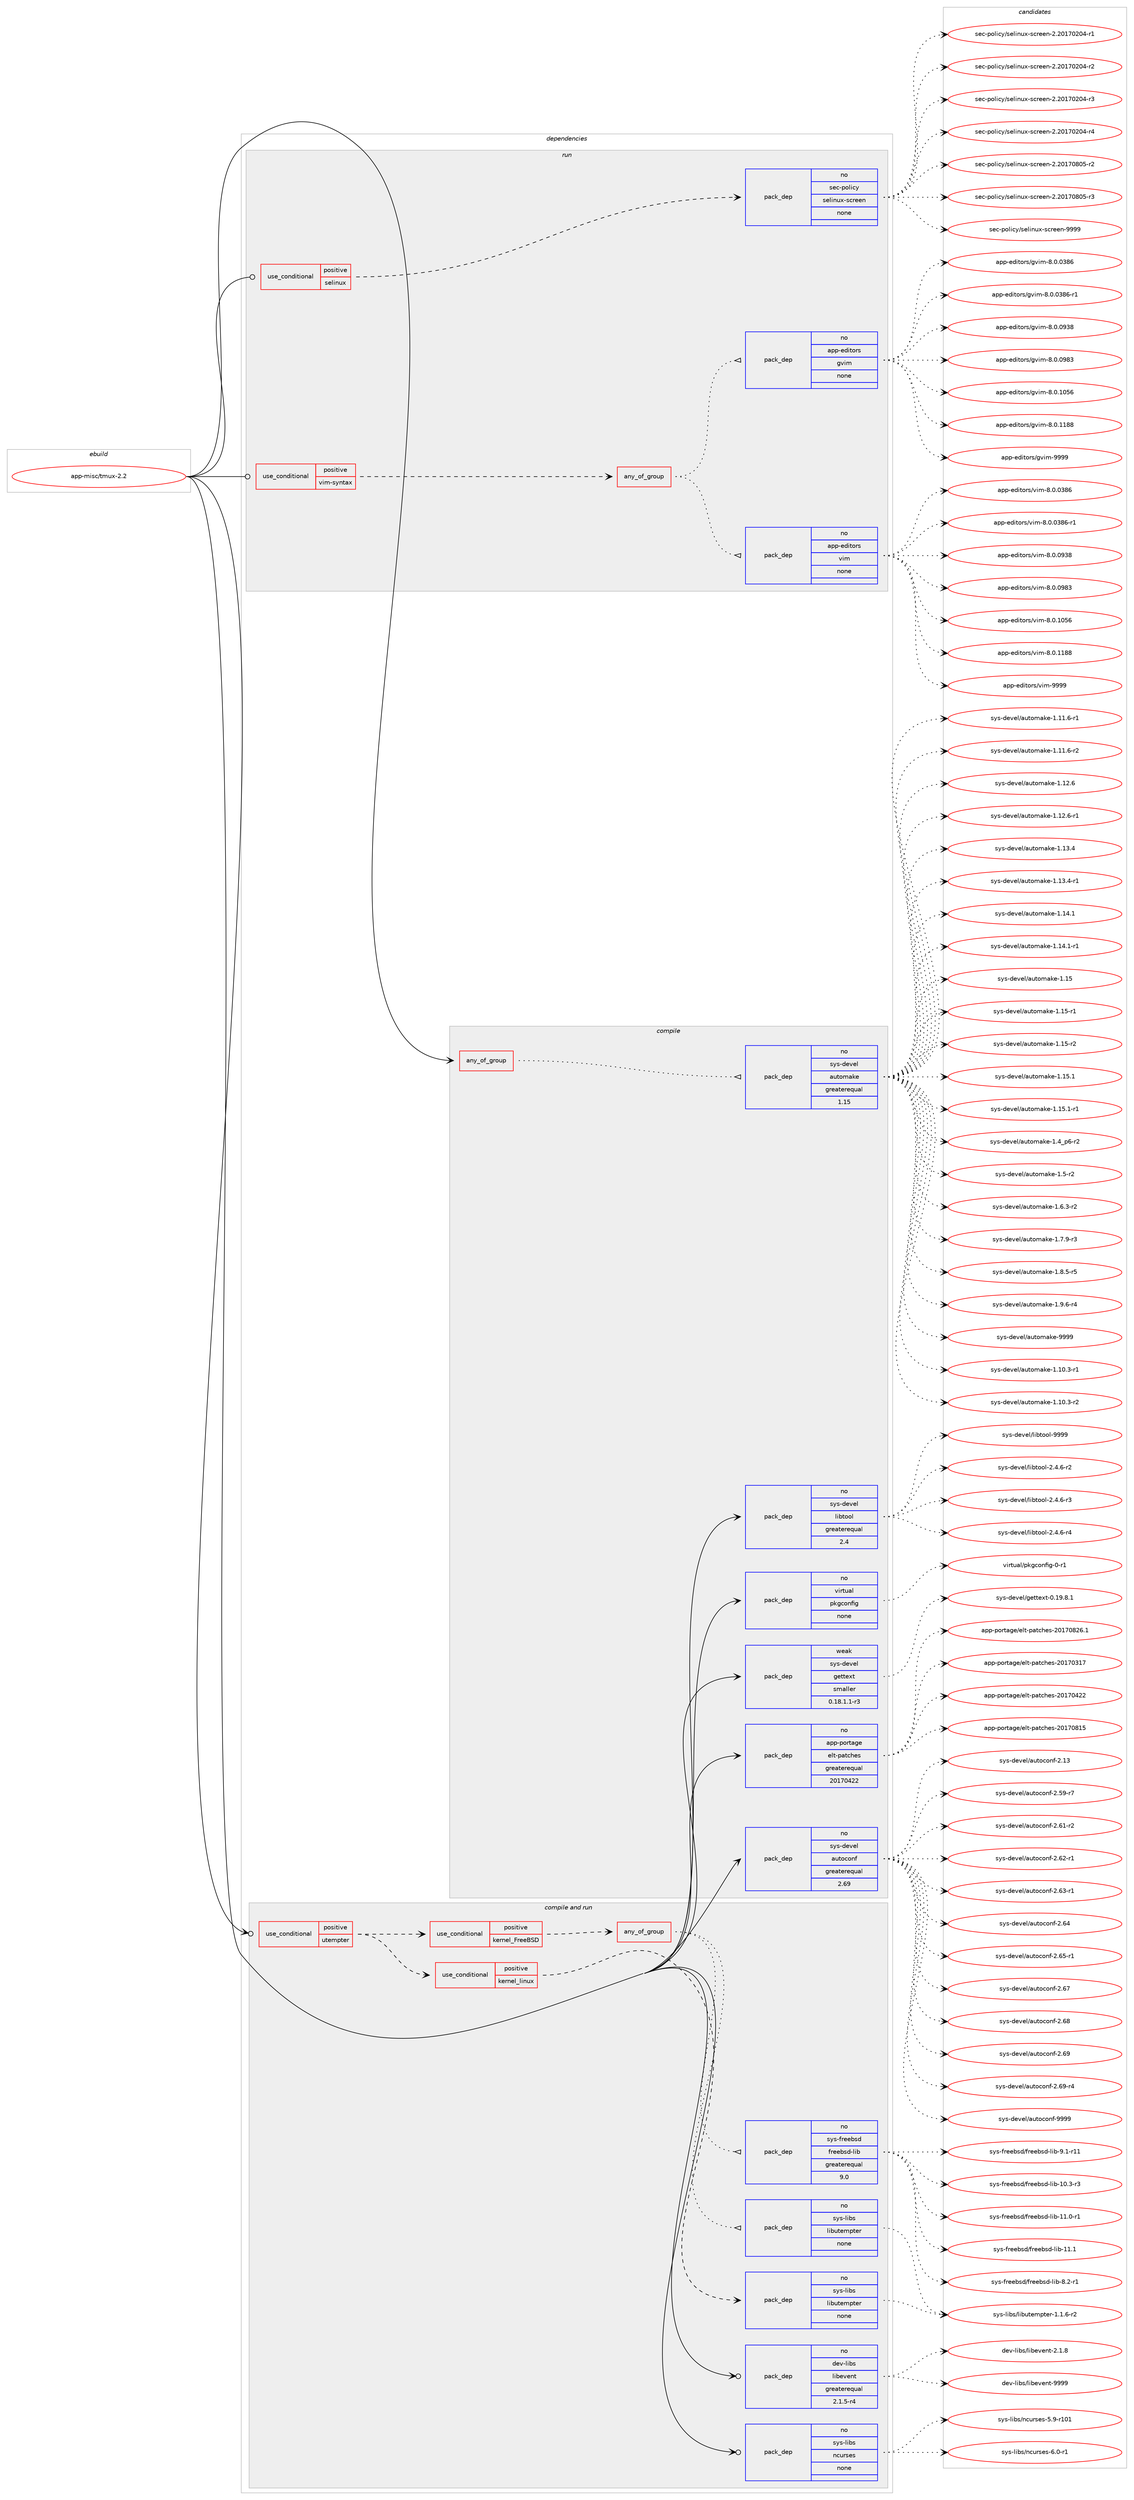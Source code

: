 digraph prolog {

# *************
# Graph options
# *************

newrank=true;
concentrate=true;
compound=true;
graph [rankdir=LR,fontname=Helvetica,fontsize=10,ranksep=1.5];#, ranksep=2.5, nodesep=0.2];
edge  [arrowhead=vee];
node  [fontname=Helvetica,fontsize=10];

# **********
# The ebuild
# **********

subgraph cluster_leftcol {
color=gray;
rank=same;
label=<<i>ebuild</i>>;
id [label="app-misc/tmux-2.2", color=red, width=4, href="../app-misc/tmux-2.2.svg"];
}

# ****************
# The dependencies
# ****************

subgraph cluster_midcol {
color=gray;
label=<<i>dependencies</i>>;
subgraph cluster_compile {
fillcolor="#eeeeee";
style=filled;
label=<<i>compile</i>>;
subgraph any785 {
dependency48125 [label=<<TABLE BORDER="0" CELLBORDER="1" CELLSPACING="0" CELLPADDING="4"><TR><TD CELLPADDING="10">any_of_group</TD></TR></TABLE>>, shape=none, color=red];subgraph pack34510 {
dependency48126 [label=<<TABLE BORDER="0" CELLBORDER="1" CELLSPACING="0" CELLPADDING="4" WIDTH="220"><TR><TD ROWSPAN="6" CELLPADDING="30">pack_dep</TD></TR><TR><TD WIDTH="110">no</TD></TR><TR><TD>sys-devel</TD></TR><TR><TD>automake</TD></TR><TR><TD>greaterequal</TD></TR><TR><TD>1.15</TD></TR></TABLE>>, shape=none, color=blue];
}
dependency48125:e -> dependency48126:w [weight=20,style="dotted",arrowhead="oinv"];
}
id:e -> dependency48125:w [weight=20,style="solid",arrowhead="vee"];
subgraph pack34511 {
dependency48127 [label=<<TABLE BORDER="0" CELLBORDER="1" CELLSPACING="0" CELLPADDING="4" WIDTH="220"><TR><TD ROWSPAN="6" CELLPADDING="30">pack_dep</TD></TR><TR><TD WIDTH="110">no</TD></TR><TR><TD>app-portage</TD></TR><TR><TD>elt-patches</TD></TR><TR><TD>greaterequal</TD></TR><TR><TD>20170422</TD></TR></TABLE>>, shape=none, color=blue];
}
id:e -> dependency48127:w [weight=20,style="solid",arrowhead="vee"];
subgraph pack34512 {
dependency48128 [label=<<TABLE BORDER="0" CELLBORDER="1" CELLSPACING="0" CELLPADDING="4" WIDTH="220"><TR><TD ROWSPAN="6" CELLPADDING="30">pack_dep</TD></TR><TR><TD WIDTH="110">no</TD></TR><TR><TD>sys-devel</TD></TR><TR><TD>autoconf</TD></TR><TR><TD>greaterequal</TD></TR><TR><TD>2.69</TD></TR></TABLE>>, shape=none, color=blue];
}
id:e -> dependency48128:w [weight=20,style="solid",arrowhead="vee"];
subgraph pack34513 {
dependency48129 [label=<<TABLE BORDER="0" CELLBORDER="1" CELLSPACING="0" CELLPADDING="4" WIDTH="220"><TR><TD ROWSPAN="6" CELLPADDING="30">pack_dep</TD></TR><TR><TD WIDTH="110">no</TD></TR><TR><TD>sys-devel</TD></TR><TR><TD>libtool</TD></TR><TR><TD>greaterequal</TD></TR><TR><TD>2.4</TD></TR></TABLE>>, shape=none, color=blue];
}
id:e -> dependency48129:w [weight=20,style="solid",arrowhead="vee"];
subgraph pack34514 {
dependency48130 [label=<<TABLE BORDER="0" CELLBORDER="1" CELLSPACING="0" CELLPADDING="4" WIDTH="220"><TR><TD ROWSPAN="6" CELLPADDING="30">pack_dep</TD></TR><TR><TD WIDTH="110">no</TD></TR><TR><TD>virtual</TD></TR><TR><TD>pkgconfig</TD></TR><TR><TD>none</TD></TR><TR><TD></TD></TR></TABLE>>, shape=none, color=blue];
}
id:e -> dependency48130:w [weight=20,style="solid",arrowhead="vee"];
subgraph pack34515 {
dependency48131 [label=<<TABLE BORDER="0" CELLBORDER="1" CELLSPACING="0" CELLPADDING="4" WIDTH="220"><TR><TD ROWSPAN="6" CELLPADDING="30">pack_dep</TD></TR><TR><TD WIDTH="110">weak</TD></TR><TR><TD>sys-devel</TD></TR><TR><TD>gettext</TD></TR><TR><TD>smaller</TD></TR><TR><TD>0.18.1.1-r3</TD></TR></TABLE>>, shape=none, color=blue];
}
id:e -> dependency48131:w [weight=20,style="solid",arrowhead="vee"];
}
subgraph cluster_compileandrun {
fillcolor="#eeeeee";
style=filled;
label=<<i>compile and run</i>>;
subgraph cond12809 {
dependency48132 [label=<<TABLE BORDER="0" CELLBORDER="1" CELLSPACING="0" CELLPADDING="4"><TR><TD ROWSPAN="3" CELLPADDING="10">use_conditional</TD></TR><TR><TD>positive</TD></TR><TR><TD>utempter</TD></TR></TABLE>>, shape=none, color=red];
subgraph cond12810 {
dependency48133 [label=<<TABLE BORDER="0" CELLBORDER="1" CELLSPACING="0" CELLPADDING="4"><TR><TD ROWSPAN="3" CELLPADDING="10">use_conditional</TD></TR><TR><TD>positive</TD></TR><TR><TD>kernel_linux</TD></TR></TABLE>>, shape=none, color=red];
subgraph pack34516 {
dependency48134 [label=<<TABLE BORDER="0" CELLBORDER="1" CELLSPACING="0" CELLPADDING="4" WIDTH="220"><TR><TD ROWSPAN="6" CELLPADDING="30">pack_dep</TD></TR><TR><TD WIDTH="110">no</TD></TR><TR><TD>sys-libs</TD></TR><TR><TD>libutempter</TD></TR><TR><TD>none</TD></TR><TR><TD></TD></TR></TABLE>>, shape=none, color=blue];
}
dependency48133:e -> dependency48134:w [weight=20,style="dashed",arrowhead="vee"];
}
dependency48132:e -> dependency48133:w [weight=20,style="dashed",arrowhead="vee"];
subgraph cond12811 {
dependency48135 [label=<<TABLE BORDER="0" CELLBORDER="1" CELLSPACING="0" CELLPADDING="4"><TR><TD ROWSPAN="3" CELLPADDING="10">use_conditional</TD></TR><TR><TD>positive</TD></TR><TR><TD>kernel_FreeBSD</TD></TR></TABLE>>, shape=none, color=red];
subgraph any786 {
dependency48136 [label=<<TABLE BORDER="0" CELLBORDER="1" CELLSPACING="0" CELLPADDING="4"><TR><TD CELLPADDING="10">any_of_group</TD></TR></TABLE>>, shape=none, color=red];subgraph pack34517 {
dependency48137 [label=<<TABLE BORDER="0" CELLBORDER="1" CELLSPACING="0" CELLPADDING="4" WIDTH="220"><TR><TD ROWSPAN="6" CELLPADDING="30">pack_dep</TD></TR><TR><TD WIDTH="110">no</TD></TR><TR><TD>sys-freebsd</TD></TR><TR><TD>freebsd-lib</TD></TR><TR><TD>greaterequal</TD></TR><TR><TD>9.0</TD></TR></TABLE>>, shape=none, color=blue];
}
dependency48136:e -> dependency48137:w [weight=20,style="dotted",arrowhead="oinv"];
subgraph pack34518 {
dependency48138 [label=<<TABLE BORDER="0" CELLBORDER="1" CELLSPACING="0" CELLPADDING="4" WIDTH="220"><TR><TD ROWSPAN="6" CELLPADDING="30">pack_dep</TD></TR><TR><TD WIDTH="110">no</TD></TR><TR><TD>sys-libs</TD></TR><TR><TD>libutempter</TD></TR><TR><TD>none</TD></TR><TR><TD></TD></TR></TABLE>>, shape=none, color=blue];
}
dependency48136:e -> dependency48138:w [weight=20,style="dotted",arrowhead="oinv"];
}
dependency48135:e -> dependency48136:w [weight=20,style="dashed",arrowhead="vee"];
}
dependency48132:e -> dependency48135:w [weight=20,style="dashed",arrowhead="vee"];
}
id:e -> dependency48132:w [weight=20,style="solid",arrowhead="odotvee"];
subgraph pack34519 {
dependency48139 [label=<<TABLE BORDER="0" CELLBORDER="1" CELLSPACING="0" CELLPADDING="4" WIDTH="220"><TR><TD ROWSPAN="6" CELLPADDING="30">pack_dep</TD></TR><TR><TD WIDTH="110">no</TD></TR><TR><TD>dev-libs</TD></TR><TR><TD>libevent</TD></TR><TR><TD>greaterequal</TD></TR><TR><TD>2.1.5-r4</TD></TR></TABLE>>, shape=none, color=blue];
}
id:e -> dependency48139:w [weight=20,style="solid",arrowhead="odotvee"];
subgraph pack34520 {
dependency48140 [label=<<TABLE BORDER="0" CELLBORDER="1" CELLSPACING="0" CELLPADDING="4" WIDTH="220"><TR><TD ROWSPAN="6" CELLPADDING="30">pack_dep</TD></TR><TR><TD WIDTH="110">no</TD></TR><TR><TD>sys-libs</TD></TR><TR><TD>ncurses</TD></TR><TR><TD>none</TD></TR><TR><TD></TD></TR></TABLE>>, shape=none, color=blue];
}
id:e -> dependency48140:w [weight=20,style="solid",arrowhead="odotvee"];
}
subgraph cluster_run {
fillcolor="#eeeeee";
style=filled;
label=<<i>run</i>>;
subgraph cond12812 {
dependency48141 [label=<<TABLE BORDER="0" CELLBORDER="1" CELLSPACING="0" CELLPADDING="4"><TR><TD ROWSPAN="3" CELLPADDING="10">use_conditional</TD></TR><TR><TD>positive</TD></TR><TR><TD>selinux</TD></TR></TABLE>>, shape=none, color=red];
subgraph pack34521 {
dependency48142 [label=<<TABLE BORDER="0" CELLBORDER="1" CELLSPACING="0" CELLPADDING="4" WIDTH="220"><TR><TD ROWSPAN="6" CELLPADDING="30">pack_dep</TD></TR><TR><TD WIDTH="110">no</TD></TR><TR><TD>sec-policy</TD></TR><TR><TD>selinux-screen</TD></TR><TR><TD>none</TD></TR><TR><TD></TD></TR></TABLE>>, shape=none, color=blue];
}
dependency48141:e -> dependency48142:w [weight=20,style="dashed",arrowhead="vee"];
}
id:e -> dependency48141:w [weight=20,style="solid",arrowhead="odot"];
subgraph cond12813 {
dependency48143 [label=<<TABLE BORDER="0" CELLBORDER="1" CELLSPACING="0" CELLPADDING="4"><TR><TD ROWSPAN="3" CELLPADDING="10">use_conditional</TD></TR><TR><TD>positive</TD></TR><TR><TD>vim-syntax</TD></TR></TABLE>>, shape=none, color=red];
subgraph any787 {
dependency48144 [label=<<TABLE BORDER="0" CELLBORDER="1" CELLSPACING="0" CELLPADDING="4"><TR><TD CELLPADDING="10">any_of_group</TD></TR></TABLE>>, shape=none, color=red];subgraph pack34522 {
dependency48145 [label=<<TABLE BORDER="0" CELLBORDER="1" CELLSPACING="0" CELLPADDING="4" WIDTH="220"><TR><TD ROWSPAN="6" CELLPADDING="30">pack_dep</TD></TR><TR><TD WIDTH="110">no</TD></TR><TR><TD>app-editors</TD></TR><TR><TD>vim</TD></TR><TR><TD>none</TD></TR><TR><TD></TD></TR></TABLE>>, shape=none, color=blue];
}
dependency48144:e -> dependency48145:w [weight=20,style="dotted",arrowhead="oinv"];
subgraph pack34523 {
dependency48146 [label=<<TABLE BORDER="0" CELLBORDER="1" CELLSPACING="0" CELLPADDING="4" WIDTH="220"><TR><TD ROWSPAN="6" CELLPADDING="30">pack_dep</TD></TR><TR><TD WIDTH="110">no</TD></TR><TR><TD>app-editors</TD></TR><TR><TD>gvim</TD></TR><TR><TD>none</TD></TR><TR><TD></TD></TR></TABLE>>, shape=none, color=blue];
}
dependency48144:e -> dependency48146:w [weight=20,style="dotted",arrowhead="oinv"];
}
dependency48143:e -> dependency48144:w [weight=20,style="dashed",arrowhead="vee"];
}
id:e -> dependency48143:w [weight=20,style="solid",arrowhead="odot"];
}
}

# **************
# The candidates
# **************

subgraph cluster_choices {
rank=same;
color=gray;
label=<<i>candidates</i>>;

subgraph choice34510 {
color=black;
nodesep=1;
choice11512111545100101118101108479711711611110997107101454946494846514511449 [label="sys-devel/automake-1.10.3-r1", color=red, width=4,href="../sys-devel/automake-1.10.3-r1.svg"];
choice11512111545100101118101108479711711611110997107101454946494846514511450 [label="sys-devel/automake-1.10.3-r2", color=red, width=4,href="../sys-devel/automake-1.10.3-r2.svg"];
choice11512111545100101118101108479711711611110997107101454946494946544511449 [label="sys-devel/automake-1.11.6-r1", color=red, width=4,href="../sys-devel/automake-1.11.6-r1.svg"];
choice11512111545100101118101108479711711611110997107101454946494946544511450 [label="sys-devel/automake-1.11.6-r2", color=red, width=4,href="../sys-devel/automake-1.11.6-r2.svg"];
choice1151211154510010111810110847971171161111099710710145494649504654 [label="sys-devel/automake-1.12.6", color=red, width=4,href="../sys-devel/automake-1.12.6.svg"];
choice11512111545100101118101108479711711611110997107101454946495046544511449 [label="sys-devel/automake-1.12.6-r1", color=red, width=4,href="../sys-devel/automake-1.12.6-r1.svg"];
choice1151211154510010111810110847971171161111099710710145494649514652 [label="sys-devel/automake-1.13.4", color=red, width=4,href="../sys-devel/automake-1.13.4.svg"];
choice11512111545100101118101108479711711611110997107101454946495146524511449 [label="sys-devel/automake-1.13.4-r1", color=red, width=4,href="../sys-devel/automake-1.13.4-r1.svg"];
choice1151211154510010111810110847971171161111099710710145494649524649 [label="sys-devel/automake-1.14.1", color=red, width=4,href="../sys-devel/automake-1.14.1.svg"];
choice11512111545100101118101108479711711611110997107101454946495246494511449 [label="sys-devel/automake-1.14.1-r1", color=red, width=4,href="../sys-devel/automake-1.14.1-r1.svg"];
choice115121115451001011181011084797117116111109971071014549464953 [label="sys-devel/automake-1.15", color=red, width=4,href="../sys-devel/automake-1.15.svg"];
choice1151211154510010111810110847971171161111099710710145494649534511449 [label="sys-devel/automake-1.15-r1", color=red, width=4,href="../sys-devel/automake-1.15-r1.svg"];
choice1151211154510010111810110847971171161111099710710145494649534511450 [label="sys-devel/automake-1.15-r2", color=red, width=4,href="../sys-devel/automake-1.15-r2.svg"];
choice1151211154510010111810110847971171161111099710710145494649534649 [label="sys-devel/automake-1.15.1", color=red, width=4,href="../sys-devel/automake-1.15.1.svg"];
choice11512111545100101118101108479711711611110997107101454946495346494511449 [label="sys-devel/automake-1.15.1-r1", color=red, width=4,href="../sys-devel/automake-1.15.1-r1.svg"];
choice115121115451001011181011084797117116111109971071014549465295112544511450 [label="sys-devel/automake-1.4_p6-r2", color=red, width=4,href="../sys-devel/automake-1.4_p6-r2.svg"];
choice11512111545100101118101108479711711611110997107101454946534511450 [label="sys-devel/automake-1.5-r2", color=red, width=4,href="../sys-devel/automake-1.5-r2.svg"];
choice115121115451001011181011084797117116111109971071014549465446514511450 [label="sys-devel/automake-1.6.3-r2", color=red, width=4,href="../sys-devel/automake-1.6.3-r2.svg"];
choice115121115451001011181011084797117116111109971071014549465546574511451 [label="sys-devel/automake-1.7.9-r3", color=red, width=4,href="../sys-devel/automake-1.7.9-r3.svg"];
choice115121115451001011181011084797117116111109971071014549465646534511453 [label="sys-devel/automake-1.8.5-r5", color=red, width=4,href="../sys-devel/automake-1.8.5-r5.svg"];
choice115121115451001011181011084797117116111109971071014549465746544511452 [label="sys-devel/automake-1.9.6-r4", color=red, width=4,href="../sys-devel/automake-1.9.6-r4.svg"];
choice115121115451001011181011084797117116111109971071014557575757 [label="sys-devel/automake-9999", color=red, width=4,href="../sys-devel/automake-9999.svg"];
dependency48126:e -> choice11512111545100101118101108479711711611110997107101454946494846514511449:w [style=dotted,weight="100"];
dependency48126:e -> choice11512111545100101118101108479711711611110997107101454946494846514511450:w [style=dotted,weight="100"];
dependency48126:e -> choice11512111545100101118101108479711711611110997107101454946494946544511449:w [style=dotted,weight="100"];
dependency48126:e -> choice11512111545100101118101108479711711611110997107101454946494946544511450:w [style=dotted,weight="100"];
dependency48126:e -> choice1151211154510010111810110847971171161111099710710145494649504654:w [style=dotted,weight="100"];
dependency48126:e -> choice11512111545100101118101108479711711611110997107101454946495046544511449:w [style=dotted,weight="100"];
dependency48126:e -> choice1151211154510010111810110847971171161111099710710145494649514652:w [style=dotted,weight="100"];
dependency48126:e -> choice11512111545100101118101108479711711611110997107101454946495146524511449:w [style=dotted,weight="100"];
dependency48126:e -> choice1151211154510010111810110847971171161111099710710145494649524649:w [style=dotted,weight="100"];
dependency48126:e -> choice11512111545100101118101108479711711611110997107101454946495246494511449:w [style=dotted,weight="100"];
dependency48126:e -> choice115121115451001011181011084797117116111109971071014549464953:w [style=dotted,weight="100"];
dependency48126:e -> choice1151211154510010111810110847971171161111099710710145494649534511449:w [style=dotted,weight="100"];
dependency48126:e -> choice1151211154510010111810110847971171161111099710710145494649534511450:w [style=dotted,weight="100"];
dependency48126:e -> choice1151211154510010111810110847971171161111099710710145494649534649:w [style=dotted,weight="100"];
dependency48126:e -> choice11512111545100101118101108479711711611110997107101454946495346494511449:w [style=dotted,weight="100"];
dependency48126:e -> choice115121115451001011181011084797117116111109971071014549465295112544511450:w [style=dotted,weight="100"];
dependency48126:e -> choice11512111545100101118101108479711711611110997107101454946534511450:w [style=dotted,weight="100"];
dependency48126:e -> choice115121115451001011181011084797117116111109971071014549465446514511450:w [style=dotted,weight="100"];
dependency48126:e -> choice115121115451001011181011084797117116111109971071014549465546574511451:w [style=dotted,weight="100"];
dependency48126:e -> choice115121115451001011181011084797117116111109971071014549465646534511453:w [style=dotted,weight="100"];
dependency48126:e -> choice115121115451001011181011084797117116111109971071014549465746544511452:w [style=dotted,weight="100"];
dependency48126:e -> choice115121115451001011181011084797117116111109971071014557575757:w [style=dotted,weight="100"];
}
subgraph choice34511 {
color=black;
nodesep=1;
choice97112112451121111141169710310147101108116451129711699104101115455048495548514955 [label="app-portage/elt-patches-20170317", color=red, width=4,href="../app-portage/elt-patches-20170317.svg"];
choice97112112451121111141169710310147101108116451129711699104101115455048495548525050 [label="app-portage/elt-patches-20170422", color=red, width=4,href="../app-portage/elt-patches-20170422.svg"];
choice97112112451121111141169710310147101108116451129711699104101115455048495548564953 [label="app-portage/elt-patches-20170815", color=red, width=4,href="../app-portage/elt-patches-20170815.svg"];
choice971121124511211111411697103101471011081164511297116991041011154550484955485650544649 [label="app-portage/elt-patches-20170826.1", color=red, width=4,href="../app-portage/elt-patches-20170826.1.svg"];
dependency48127:e -> choice97112112451121111141169710310147101108116451129711699104101115455048495548514955:w [style=dotted,weight="100"];
dependency48127:e -> choice97112112451121111141169710310147101108116451129711699104101115455048495548525050:w [style=dotted,weight="100"];
dependency48127:e -> choice97112112451121111141169710310147101108116451129711699104101115455048495548564953:w [style=dotted,weight="100"];
dependency48127:e -> choice971121124511211111411697103101471011081164511297116991041011154550484955485650544649:w [style=dotted,weight="100"];
}
subgraph choice34512 {
color=black;
nodesep=1;
choice115121115451001011181011084797117116111991111101024550464951 [label="sys-devel/autoconf-2.13", color=red, width=4,href="../sys-devel/autoconf-2.13.svg"];
choice1151211154510010111810110847971171161119911111010245504653574511455 [label="sys-devel/autoconf-2.59-r7", color=red, width=4,href="../sys-devel/autoconf-2.59-r7.svg"];
choice1151211154510010111810110847971171161119911111010245504654494511450 [label="sys-devel/autoconf-2.61-r2", color=red, width=4,href="../sys-devel/autoconf-2.61-r2.svg"];
choice1151211154510010111810110847971171161119911111010245504654504511449 [label="sys-devel/autoconf-2.62-r1", color=red, width=4,href="../sys-devel/autoconf-2.62-r1.svg"];
choice1151211154510010111810110847971171161119911111010245504654514511449 [label="sys-devel/autoconf-2.63-r1", color=red, width=4,href="../sys-devel/autoconf-2.63-r1.svg"];
choice115121115451001011181011084797117116111991111101024550465452 [label="sys-devel/autoconf-2.64", color=red, width=4,href="../sys-devel/autoconf-2.64.svg"];
choice1151211154510010111810110847971171161119911111010245504654534511449 [label="sys-devel/autoconf-2.65-r1", color=red, width=4,href="../sys-devel/autoconf-2.65-r1.svg"];
choice115121115451001011181011084797117116111991111101024550465455 [label="sys-devel/autoconf-2.67", color=red, width=4,href="../sys-devel/autoconf-2.67.svg"];
choice115121115451001011181011084797117116111991111101024550465456 [label="sys-devel/autoconf-2.68", color=red, width=4,href="../sys-devel/autoconf-2.68.svg"];
choice115121115451001011181011084797117116111991111101024550465457 [label="sys-devel/autoconf-2.69", color=red, width=4,href="../sys-devel/autoconf-2.69.svg"];
choice1151211154510010111810110847971171161119911111010245504654574511452 [label="sys-devel/autoconf-2.69-r4", color=red, width=4,href="../sys-devel/autoconf-2.69-r4.svg"];
choice115121115451001011181011084797117116111991111101024557575757 [label="sys-devel/autoconf-9999", color=red, width=4,href="../sys-devel/autoconf-9999.svg"];
dependency48128:e -> choice115121115451001011181011084797117116111991111101024550464951:w [style=dotted,weight="100"];
dependency48128:e -> choice1151211154510010111810110847971171161119911111010245504653574511455:w [style=dotted,weight="100"];
dependency48128:e -> choice1151211154510010111810110847971171161119911111010245504654494511450:w [style=dotted,weight="100"];
dependency48128:e -> choice1151211154510010111810110847971171161119911111010245504654504511449:w [style=dotted,weight="100"];
dependency48128:e -> choice1151211154510010111810110847971171161119911111010245504654514511449:w [style=dotted,weight="100"];
dependency48128:e -> choice115121115451001011181011084797117116111991111101024550465452:w [style=dotted,weight="100"];
dependency48128:e -> choice1151211154510010111810110847971171161119911111010245504654534511449:w [style=dotted,weight="100"];
dependency48128:e -> choice115121115451001011181011084797117116111991111101024550465455:w [style=dotted,weight="100"];
dependency48128:e -> choice115121115451001011181011084797117116111991111101024550465456:w [style=dotted,weight="100"];
dependency48128:e -> choice115121115451001011181011084797117116111991111101024550465457:w [style=dotted,weight="100"];
dependency48128:e -> choice1151211154510010111810110847971171161119911111010245504654574511452:w [style=dotted,weight="100"];
dependency48128:e -> choice115121115451001011181011084797117116111991111101024557575757:w [style=dotted,weight="100"];
}
subgraph choice34513 {
color=black;
nodesep=1;
choice1151211154510010111810110847108105981161111111084550465246544511450 [label="sys-devel/libtool-2.4.6-r2", color=red, width=4,href="../sys-devel/libtool-2.4.6-r2.svg"];
choice1151211154510010111810110847108105981161111111084550465246544511451 [label="sys-devel/libtool-2.4.6-r3", color=red, width=4,href="../sys-devel/libtool-2.4.6-r3.svg"];
choice1151211154510010111810110847108105981161111111084550465246544511452 [label="sys-devel/libtool-2.4.6-r4", color=red, width=4,href="../sys-devel/libtool-2.4.6-r4.svg"];
choice1151211154510010111810110847108105981161111111084557575757 [label="sys-devel/libtool-9999", color=red, width=4,href="../sys-devel/libtool-9999.svg"];
dependency48129:e -> choice1151211154510010111810110847108105981161111111084550465246544511450:w [style=dotted,weight="100"];
dependency48129:e -> choice1151211154510010111810110847108105981161111111084550465246544511451:w [style=dotted,weight="100"];
dependency48129:e -> choice1151211154510010111810110847108105981161111111084550465246544511452:w [style=dotted,weight="100"];
dependency48129:e -> choice1151211154510010111810110847108105981161111111084557575757:w [style=dotted,weight="100"];
}
subgraph choice34514 {
color=black;
nodesep=1;
choice11810511411611797108471121071039911111010210510345484511449 [label="virtual/pkgconfig-0-r1", color=red, width=4,href="../virtual/pkgconfig-0-r1.svg"];
dependency48130:e -> choice11810511411611797108471121071039911111010210510345484511449:w [style=dotted,weight="100"];
}
subgraph choice34515 {
color=black;
nodesep=1;
choice1151211154510010111810110847103101116116101120116454846495746564649 [label="sys-devel/gettext-0.19.8.1", color=red, width=4,href="../sys-devel/gettext-0.19.8.1.svg"];
dependency48131:e -> choice1151211154510010111810110847103101116116101120116454846495746564649:w [style=dotted,weight="100"];
}
subgraph choice34516 {
color=black;
nodesep=1;
choice115121115451081059811547108105981171161011091121161011144549464946544511450 [label="sys-libs/libutempter-1.1.6-r2", color=red, width=4,href="../sys-libs/libutempter-1.1.6-r2.svg"];
dependency48134:e -> choice115121115451081059811547108105981171161011091121161011144549464946544511450:w [style=dotted,weight="100"];
}
subgraph choice34517 {
color=black;
nodesep=1;
choice11512111545102114101101981151004710211410110198115100451081059845494846514511451 [label="sys-freebsd/freebsd-lib-10.3-r3", color=red, width=4,href="../sys-freebsd/freebsd-lib-10.3-r3.svg"];
choice11512111545102114101101981151004710211410110198115100451081059845494946484511449 [label="sys-freebsd/freebsd-lib-11.0-r1", color=red, width=4,href="../sys-freebsd/freebsd-lib-11.0-r1.svg"];
choice1151211154510211410110198115100471021141011019811510045108105984549494649 [label="sys-freebsd/freebsd-lib-11.1", color=red, width=4,href="../sys-freebsd/freebsd-lib-11.1.svg"];
choice115121115451021141011019811510047102114101101981151004510810598455646504511449 [label="sys-freebsd/freebsd-lib-8.2-r1", color=red, width=4,href="../sys-freebsd/freebsd-lib-8.2-r1.svg"];
choice11512111545102114101101981151004710211410110198115100451081059845574649451144949 [label="sys-freebsd/freebsd-lib-9.1-r11", color=red, width=4,href="../sys-freebsd/freebsd-lib-9.1-r11.svg"];
dependency48137:e -> choice11512111545102114101101981151004710211410110198115100451081059845494846514511451:w [style=dotted,weight="100"];
dependency48137:e -> choice11512111545102114101101981151004710211410110198115100451081059845494946484511449:w [style=dotted,weight="100"];
dependency48137:e -> choice1151211154510211410110198115100471021141011019811510045108105984549494649:w [style=dotted,weight="100"];
dependency48137:e -> choice115121115451021141011019811510047102114101101981151004510810598455646504511449:w [style=dotted,weight="100"];
dependency48137:e -> choice11512111545102114101101981151004710211410110198115100451081059845574649451144949:w [style=dotted,weight="100"];
}
subgraph choice34518 {
color=black;
nodesep=1;
choice115121115451081059811547108105981171161011091121161011144549464946544511450 [label="sys-libs/libutempter-1.1.6-r2", color=red, width=4,href="../sys-libs/libutempter-1.1.6-r2.svg"];
dependency48138:e -> choice115121115451081059811547108105981171161011091121161011144549464946544511450:w [style=dotted,weight="100"];
}
subgraph choice34519 {
color=black;
nodesep=1;
choice10010111845108105981154710810598101118101110116455046494656 [label="dev-libs/libevent-2.1.8", color=red, width=4,href="../dev-libs/libevent-2.1.8.svg"];
choice100101118451081059811547108105981011181011101164557575757 [label="dev-libs/libevent-9999", color=red, width=4,href="../dev-libs/libevent-9999.svg"];
dependency48139:e -> choice10010111845108105981154710810598101118101110116455046494656:w [style=dotted,weight="100"];
dependency48139:e -> choice100101118451081059811547108105981011181011101164557575757:w [style=dotted,weight="100"];
}
subgraph choice34520 {
color=black;
nodesep=1;
choice115121115451081059811547110991171141151011154553465745114494849 [label="sys-libs/ncurses-5.9-r101", color=red, width=4,href="../sys-libs/ncurses-5.9-r101.svg"];
choice11512111545108105981154711099117114115101115455446484511449 [label="sys-libs/ncurses-6.0-r1", color=red, width=4,href="../sys-libs/ncurses-6.0-r1.svg"];
dependency48140:e -> choice115121115451081059811547110991171141151011154553465745114494849:w [style=dotted,weight="100"];
dependency48140:e -> choice11512111545108105981154711099117114115101115455446484511449:w [style=dotted,weight="100"];
}
subgraph choice34521 {
color=black;
nodesep=1;
choice11510199451121111081059912147115101108105110117120451159911410110111045504650484955485048524511449 [label="sec-policy/selinux-screen-2.20170204-r1", color=red, width=4,href="../sec-policy/selinux-screen-2.20170204-r1.svg"];
choice11510199451121111081059912147115101108105110117120451159911410110111045504650484955485048524511450 [label="sec-policy/selinux-screen-2.20170204-r2", color=red, width=4,href="../sec-policy/selinux-screen-2.20170204-r2.svg"];
choice11510199451121111081059912147115101108105110117120451159911410110111045504650484955485048524511451 [label="sec-policy/selinux-screen-2.20170204-r3", color=red, width=4,href="../sec-policy/selinux-screen-2.20170204-r3.svg"];
choice11510199451121111081059912147115101108105110117120451159911410110111045504650484955485048524511452 [label="sec-policy/selinux-screen-2.20170204-r4", color=red, width=4,href="../sec-policy/selinux-screen-2.20170204-r4.svg"];
choice11510199451121111081059912147115101108105110117120451159911410110111045504650484955485648534511450 [label="sec-policy/selinux-screen-2.20170805-r2", color=red, width=4,href="../sec-policy/selinux-screen-2.20170805-r2.svg"];
choice11510199451121111081059912147115101108105110117120451159911410110111045504650484955485648534511451 [label="sec-policy/selinux-screen-2.20170805-r3", color=red, width=4,href="../sec-policy/selinux-screen-2.20170805-r3.svg"];
choice1151019945112111108105991214711510110810511011712045115991141011011104557575757 [label="sec-policy/selinux-screen-9999", color=red, width=4,href="../sec-policy/selinux-screen-9999.svg"];
dependency48142:e -> choice11510199451121111081059912147115101108105110117120451159911410110111045504650484955485048524511449:w [style=dotted,weight="100"];
dependency48142:e -> choice11510199451121111081059912147115101108105110117120451159911410110111045504650484955485048524511450:w [style=dotted,weight="100"];
dependency48142:e -> choice11510199451121111081059912147115101108105110117120451159911410110111045504650484955485048524511451:w [style=dotted,weight="100"];
dependency48142:e -> choice11510199451121111081059912147115101108105110117120451159911410110111045504650484955485048524511452:w [style=dotted,weight="100"];
dependency48142:e -> choice11510199451121111081059912147115101108105110117120451159911410110111045504650484955485648534511450:w [style=dotted,weight="100"];
dependency48142:e -> choice11510199451121111081059912147115101108105110117120451159911410110111045504650484955485648534511451:w [style=dotted,weight="100"];
dependency48142:e -> choice1151019945112111108105991214711510110810511011712045115991141011011104557575757:w [style=dotted,weight="100"];
}
subgraph choice34522 {
color=black;
nodesep=1;
choice971121124510110010511611111411547118105109455646484648515654 [label="app-editors/vim-8.0.0386", color=red, width=4,href="../app-editors/vim-8.0.0386.svg"];
choice9711211245101100105116111114115471181051094556464846485156544511449 [label="app-editors/vim-8.0.0386-r1", color=red, width=4,href="../app-editors/vim-8.0.0386-r1.svg"];
choice971121124510110010511611111411547118105109455646484648575156 [label="app-editors/vim-8.0.0938", color=red, width=4,href="../app-editors/vim-8.0.0938.svg"];
choice971121124510110010511611111411547118105109455646484648575651 [label="app-editors/vim-8.0.0983", color=red, width=4,href="../app-editors/vim-8.0.0983.svg"];
choice971121124510110010511611111411547118105109455646484649485354 [label="app-editors/vim-8.0.1056", color=red, width=4,href="../app-editors/vim-8.0.1056.svg"];
choice971121124510110010511611111411547118105109455646484649495656 [label="app-editors/vim-8.0.1188", color=red, width=4,href="../app-editors/vim-8.0.1188.svg"];
choice9711211245101100105116111114115471181051094557575757 [label="app-editors/vim-9999", color=red, width=4,href="../app-editors/vim-9999.svg"];
dependency48145:e -> choice971121124510110010511611111411547118105109455646484648515654:w [style=dotted,weight="100"];
dependency48145:e -> choice9711211245101100105116111114115471181051094556464846485156544511449:w [style=dotted,weight="100"];
dependency48145:e -> choice971121124510110010511611111411547118105109455646484648575156:w [style=dotted,weight="100"];
dependency48145:e -> choice971121124510110010511611111411547118105109455646484648575651:w [style=dotted,weight="100"];
dependency48145:e -> choice971121124510110010511611111411547118105109455646484649485354:w [style=dotted,weight="100"];
dependency48145:e -> choice971121124510110010511611111411547118105109455646484649495656:w [style=dotted,weight="100"];
dependency48145:e -> choice9711211245101100105116111114115471181051094557575757:w [style=dotted,weight="100"];
}
subgraph choice34523 {
color=black;
nodesep=1;
choice971121124510110010511611111411547103118105109455646484648515654 [label="app-editors/gvim-8.0.0386", color=red, width=4,href="../app-editors/gvim-8.0.0386.svg"];
choice9711211245101100105116111114115471031181051094556464846485156544511449 [label="app-editors/gvim-8.0.0386-r1", color=red, width=4,href="../app-editors/gvim-8.0.0386-r1.svg"];
choice971121124510110010511611111411547103118105109455646484648575156 [label="app-editors/gvim-8.0.0938", color=red, width=4,href="../app-editors/gvim-8.0.0938.svg"];
choice971121124510110010511611111411547103118105109455646484648575651 [label="app-editors/gvim-8.0.0983", color=red, width=4,href="../app-editors/gvim-8.0.0983.svg"];
choice971121124510110010511611111411547103118105109455646484649485354 [label="app-editors/gvim-8.0.1056", color=red, width=4,href="../app-editors/gvim-8.0.1056.svg"];
choice971121124510110010511611111411547103118105109455646484649495656 [label="app-editors/gvim-8.0.1188", color=red, width=4,href="../app-editors/gvim-8.0.1188.svg"];
choice9711211245101100105116111114115471031181051094557575757 [label="app-editors/gvim-9999", color=red, width=4,href="../app-editors/gvim-9999.svg"];
dependency48146:e -> choice971121124510110010511611111411547103118105109455646484648515654:w [style=dotted,weight="100"];
dependency48146:e -> choice9711211245101100105116111114115471031181051094556464846485156544511449:w [style=dotted,weight="100"];
dependency48146:e -> choice971121124510110010511611111411547103118105109455646484648575156:w [style=dotted,weight="100"];
dependency48146:e -> choice971121124510110010511611111411547103118105109455646484648575651:w [style=dotted,weight="100"];
dependency48146:e -> choice971121124510110010511611111411547103118105109455646484649485354:w [style=dotted,weight="100"];
dependency48146:e -> choice971121124510110010511611111411547103118105109455646484649495656:w [style=dotted,weight="100"];
dependency48146:e -> choice9711211245101100105116111114115471031181051094557575757:w [style=dotted,weight="100"];
}
}

}

